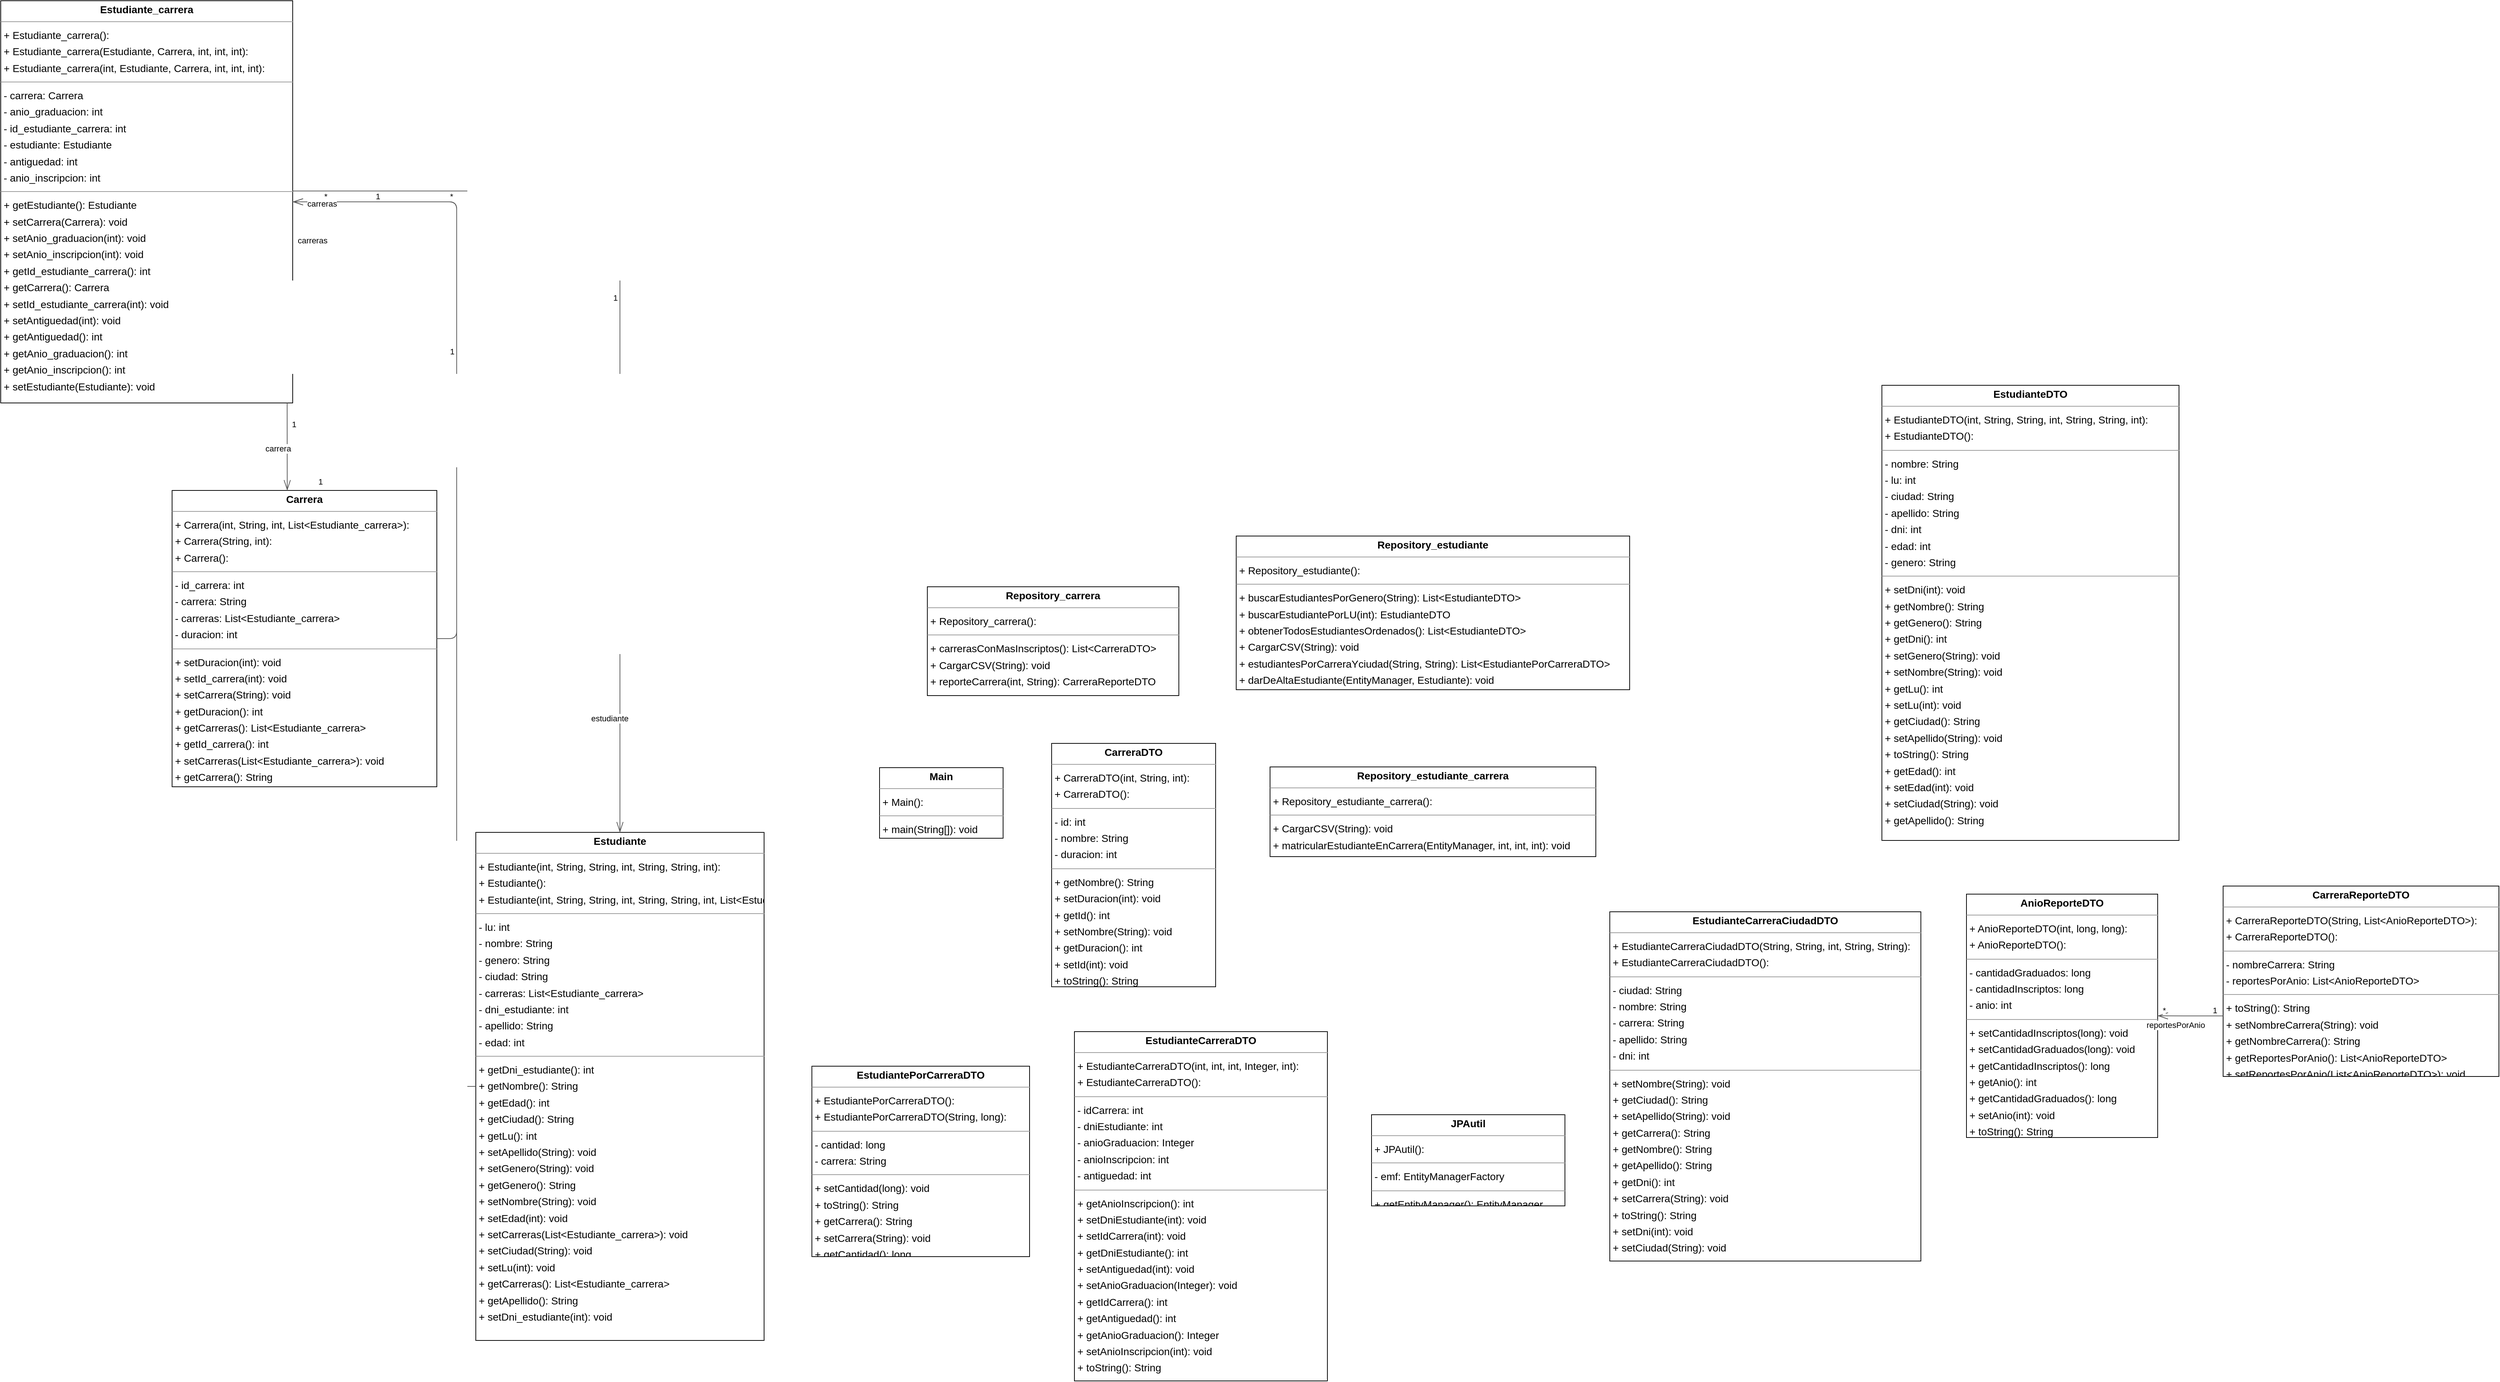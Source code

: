 <mxGraphModel dx="0" dy="0" grid="1" gridSize="10" guides="1" tooltips="1" connect="1" arrows="1" fold="1" page="0" pageScale="1" background="none" math="0" shadow="0">
  <root>
    <mxCell id="0" />
    <mxCell id="1" parent="0" />
    <mxCell id="node4" parent="1" vertex="1" value="&lt;p style=&quot;margin:0px;margin-top:4px;text-align:center;&quot;&gt;&lt;b&gt;AnioReporteDTO&lt;/b&gt;&lt;/p&gt;&lt;hr size=&quot;1&quot;/&gt;&lt;p style=&quot;margin:0 0 0 4px;line-height:1.6;&quot;&gt;+ AnioReporteDTO(int, long, long): &lt;br/&gt;+ AnioReporteDTO(): &lt;/p&gt;&lt;hr size=&quot;1&quot;/&gt;&lt;p style=&quot;margin:0 0 0 4px;line-height:1.6;&quot;&gt;- cantidadGraduados: long&lt;br/&gt;- cantidadInscriptos: long&lt;br/&gt;- anio: int&lt;/p&gt;&lt;hr size=&quot;1&quot;/&gt;&lt;p style=&quot;margin:0 0 0 4px;line-height:1.6;&quot;&gt;+ setCantidadInscriptos(long): void&lt;br/&gt;+ setCantidadGraduados(long): void&lt;br/&gt;+ getCantidadInscriptos(): long&lt;br/&gt;+ getAnio(): int&lt;br/&gt;+ getCantidadGraduados(): long&lt;br/&gt;+ setAnio(int): void&lt;br/&gt;+ toString(): String&lt;/p&gt;" style="verticalAlign=top;align=left;overflow=fill;fontSize=14;fontFamily=Helvetica;html=1;rounded=0;shadow=0;comic=0;labelBackgroundColor=none;strokeWidth=1;">
      <mxGeometry x="2531" y="1202" width="260" height="331" as="geometry" />
    </mxCell>
    <mxCell id="node3" parent="1" vertex="1" value="&lt;p style=&quot;margin:0px;margin-top:4px;text-align:center;&quot;&gt;&lt;b&gt;Carrera&lt;/b&gt;&lt;/p&gt;&lt;hr size=&quot;1&quot;/&gt;&lt;p style=&quot;margin:0 0 0 4px;line-height:1.6;&quot;&gt;+ Carrera(int, String, int, List&amp;lt;Estudiante_carrera&amp;gt;): &lt;br/&gt;+ Carrera(String, int): &lt;br/&gt;+ Carrera(): &lt;/p&gt;&lt;hr size=&quot;1&quot;/&gt;&lt;p style=&quot;margin:0 0 0 4px;line-height:1.6;&quot;&gt;- id_carrera: int&lt;br/&gt;- carrera: String&lt;br/&gt;- carreras: List&amp;lt;Estudiante_carrera&amp;gt;&lt;br/&gt;- duracion: int&lt;/p&gt;&lt;hr size=&quot;1&quot;/&gt;&lt;p style=&quot;margin:0 0 0 4px;line-height:1.6;&quot;&gt;+ setDuracion(int): void&lt;br/&gt;+ setId_carrera(int): void&lt;br/&gt;+ setCarrera(String): void&lt;br/&gt;+ getDuracion(): int&lt;br/&gt;+ getCarreras(): List&amp;lt;Estudiante_carrera&amp;gt;&lt;br/&gt;+ getId_carrera(): int&lt;br/&gt;+ setCarreras(List&amp;lt;Estudiante_carrera&amp;gt;): void&lt;br/&gt;+ getCarrera(): String&lt;/p&gt;" style="verticalAlign=top;align=left;overflow=fill;fontSize=14;fontFamily=Helvetica;html=1;rounded=0;shadow=0;comic=0;labelBackgroundColor=none;strokeWidth=1;">
      <mxGeometry x="91" y="653" width="360" height="403" as="geometry" />
    </mxCell>
    <mxCell id="node9" parent="1" vertex="1" value="&lt;p style=&quot;margin:0px;margin-top:4px;text-align:center;&quot;&gt;&lt;b&gt;CarreraDTO&lt;/b&gt;&lt;/p&gt;&lt;hr size=&quot;1&quot;/&gt;&lt;p style=&quot;margin:0 0 0 4px;line-height:1.6;&quot;&gt;+ CarreraDTO(int, String, int): &lt;br/&gt;+ CarreraDTO(): &lt;/p&gt;&lt;hr size=&quot;1&quot;/&gt;&lt;p style=&quot;margin:0 0 0 4px;line-height:1.6;&quot;&gt;- id: int&lt;br/&gt;- nombre: String&lt;br/&gt;- duracion: int&lt;/p&gt;&lt;hr size=&quot;1&quot;/&gt;&lt;p style=&quot;margin:0 0 0 4px;line-height:1.6;&quot;&gt;+ getNombre(): String&lt;br/&gt;+ setDuracion(int): void&lt;br/&gt;+ getId(): int&lt;br/&gt;+ setNombre(String): void&lt;br/&gt;+ getDuracion(): int&lt;br/&gt;+ setId(int): void&lt;br/&gt;+ toString(): String&lt;/p&gt;" style="verticalAlign=top;align=left;overflow=fill;fontSize=14;fontFamily=Helvetica;html=1;rounded=0;shadow=0;comic=0;labelBackgroundColor=none;strokeWidth=1;">
      <mxGeometry x="1287" y="997" width="223" height="331" as="geometry" />
    </mxCell>
    <mxCell id="node5" parent="1" vertex="1" value="&lt;p style=&quot;margin:0px;margin-top:4px;text-align:center;&quot;&gt;&lt;b&gt;CarreraReporteDTO&lt;/b&gt;&lt;/p&gt;&lt;hr size=&quot;1&quot;/&gt;&lt;p style=&quot;margin:0 0 0 4px;line-height:1.6;&quot;&gt;+ CarreraReporteDTO(String, List&amp;lt;AnioReporteDTO&amp;gt;): &lt;br/&gt;+ CarreraReporteDTO(): &lt;/p&gt;&lt;hr size=&quot;1&quot;/&gt;&lt;p style=&quot;margin:0 0 0 4px;line-height:1.6;&quot;&gt;- nombreCarrera: String&lt;br/&gt;- reportesPorAnio: List&amp;lt;AnioReporteDTO&amp;gt;&lt;/p&gt;&lt;hr size=&quot;1&quot;/&gt;&lt;p style=&quot;margin:0 0 0 4px;line-height:1.6;&quot;&gt;+ toString(): String&lt;br/&gt;+ setNombreCarrera(String): void&lt;br/&gt;+ getNombreCarrera(): String&lt;br/&gt;+ getReportesPorAnio(): List&amp;lt;AnioReporteDTO&amp;gt;&lt;br/&gt;+ setReportesPorAnio(List&amp;lt;AnioReporteDTO&amp;gt;): void&lt;/p&gt;" style="verticalAlign=top;align=left;overflow=fill;fontSize=14;fontFamily=Helvetica;html=1;rounded=0;shadow=0;comic=0;labelBackgroundColor=none;strokeWidth=1;">
      <mxGeometry x="2880" y="1191" width="375" height="259" as="geometry" />
    </mxCell>
    <mxCell id="node11" parent="1" vertex="1" value="&lt;p style=&quot;margin:0px;margin-top:4px;text-align:center;&quot;&gt;&lt;b&gt;Estudiante&lt;/b&gt;&lt;/p&gt;&lt;hr size=&quot;1&quot;/&gt;&lt;p style=&quot;margin:0 0 0 4px;line-height:1.6;&quot;&gt;+ Estudiante(int, String, String, int, String, String, int): &lt;br/&gt;+ Estudiante(): &lt;br/&gt;+ Estudiante(int, String, String, int, String, String, int, List&amp;lt;Estudiante_carrera&amp;gt;): &lt;/p&gt;&lt;hr size=&quot;1&quot;/&gt;&lt;p style=&quot;margin:0 0 0 4px;line-height:1.6;&quot;&gt;- lu: int&lt;br/&gt;- nombre: String&lt;br/&gt;- genero: String&lt;br/&gt;- ciudad: String&lt;br/&gt;- carreras: List&amp;lt;Estudiante_carrera&amp;gt;&lt;br/&gt;- dni_estudiante: int&lt;br/&gt;- apellido: String&lt;br/&gt;- edad: int&lt;/p&gt;&lt;hr size=&quot;1&quot;/&gt;&lt;p style=&quot;margin:0 0 0 4px;line-height:1.6;&quot;&gt;+ getDni_estudiante(): int&lt;br/&gt;+ getNombre(): String&lt;br/&gt;+ getEdad(): int&lt;br/&gt;+ getCiudad(): String&lt;br/&gt;+ getLu(): int&lt;br/&gt;+ setApellido(String): void&lt;br/&gt;+ setGenero(String): void&lt;br/&gt;+ getGenero(): String&lt;br/&gt;+ setNombre(String): void&lt;br/&gt;+ setEdad(int): void&lt;br/&gt;+ setCarreras(List&amp;lt;Estudiante_carrera&amp;gt;): void&lt;br/&gt;+ setCiudad(String): void&lt;br/&gt;+ setLu(int): void&lt;br/&gt;+ getCarreras(): List&amp;lt;Estudiante_carrera&amp;gt;&lt;br/&gt;+ getApellido(): String&lt;br/&gt;+ setDni_estudiante(int): void&lt;/p&gt;" style="verticalAlign=top;align=left;overflow=fill;fontSize=14;fontFamily=Helvetica;html=1;rounded=0;shadow=0;comic=0;labelBackgroundColor=none;strokeWidth=1;">
      <mxGeometry x="504" y="1118" width="392" height="691" as="geometry" />
    </mxCell>
    <mxCell id="node6" parent="1" vertex="1" value="&lt;p style=&quot;margin:0px;margin-top:4px;text-align:center;&quot;&gt;&lt;b&gt;EstudianteCarreraCiudadDTO&lt;/b&gt;&lt;/p&gt;&lt;hr size=&quot;1&quot;/&gt;&lt;p style=&quot;margin:0 0 0 4px;line-height:1.6;&quot;&gt;+ EstudianteCarreraCiudadDTO(String, String, int, String, String): &lt;br/&gt;+ EstudianteCarreraCiudadDTO(): &lt;/p&gt;&lt;hr size=&quot;1&quot;/&gt;&lt;p style=&quot;margin:0 0 0 4px;line-height:1.6;&quot;&gt;- ciudad: String&lt;br/&gt;- nombre: String&lt;br/&gt;- carrera: String&lt;br/&gt;- apellido: String&lt;br/&gt;- dni: int&lt;/p&gt;&lt;hr size=&quot;1&quot;/&gt;&lt;p style=&quot;margin:0 0 0 4px;line-height:1.6;&quot;&gt;+ setNombre(String): void&lt;br/&gt;+ getCiudad(): String&lt;br/&gt;+ setApellido(String): void&lt;br/&gt;+ getCarrera(): String&lt;br/&gt;+ getNombre(): String&lt;br/&gt;+ getApellido(): String&lt;br/&gt;+ getDni(): int&lt;br/&gt;+ setCarrera(String): void&lt;br/&gt;+ toString(): String&lt;br/&gt;+ setDni(int): void&lt;br/&gt;+ setCiudad(String): void&lt;/p&gt;" style="verticalAlign=top;align=left;overflow=fill;fontSize=14;fontFamily=Helvetica;html=1;rounded=0;shadow=0;comic=0;labelBackgroundColor=none;strokeWidth=1;">
      <mxGeometry x="2046" y="1226" width="423" height="475" as="geometry" />
    </mxCell>
    <mxCell id="node14" parent="1" vertex="1" value="&lt;p style=&quot;margin:0px;margin-top:4px;text-align:center;&quot;&gt;&lt;b&gt;EstudianteCarreraDTO&lt;/b&gt;&lt;/p&gt;&lt;hr size=&quot;1&quot;/&gt;&lt;p style=&quot;margin:0 0 0 4px;line-height:1.6;&quot;&gt;+ EstudianteCarreraDTO(int, int, int, Integer, int): &lt;br/&gt;+ EstudianteCarreraDTO(): &lt;/p&gt;&lt;hr size=&quot;1&quot;/&gt;&lt;p style=&quot;margin:0 0 0 4px;line-height:1.6;&quot;&gt;- idCarrera: int&lt;br/&gt;- dniEstudiante: int&lt;br/&gt;- anioGraduacion: Integer&lt;br/&gt;- anioInscripcion: int&lt;br/&gt;- antiguedad: int&lt;/p&gt;&lt;hr size=&quot;1&quot;/&gt;&lt;p style=&quot;margin:0 0 0 4px;line-height:1.6;&quot;&gt;+ getAnioInscripcion(): int&lt;br/&gt;+ setDniEstudiante(int): void&lt;br/&gt;+ setIdCarrera(int): void&lt;br/&gt;+ getDniEstudiante(): int&lt;br/&gt;+ setAntiguedad(int): void&lt;br/&gt;+ setAnioGraduacion(Integer): void&lt;br/&gt;+ getIdCarrera(): int&lt;br/&gt;+ getAntiguedad(): int&lt;br/&gt;+ getAnioGraduacion(): Integer&lt;br/&gt;+ setAnioInscripcion(int): void&lt;br/&gt;+ toString(): String&lt;/p&gt;" style="verticalAlign=top;align=left;overflow=fill;fontSize=14;fontFamily=Helvetica;html=1;rounded=0;shadow=0;comic=0;labelBackgroundColor=none;strokeWidth=1;">
      <mxGeometry x="1318" y="1389" width="344" height="475" as="geometry" />
    </mxCell>
    <mxCell id="node10" parent="1" vertex="1" value="&lt;p style=&quot;margin:0px;margin-top:4px;text-align:center;&quot;&gt;&lt;b&gt;EstudianteDTO&lt;/b&gt;&lt;/p&gt;&lt;hr size=&quot;1&quot;/&gt;&lt;p style=&quot;margin:0 0 0 4px;line-height:1.6;&quot;&gt;+ EstudianteDTO(int, String, String, int, String, String, int): &lt;br/&gt;+ EstudianteDTO(): &lt;/p&gt;&lt;hr size=&quot;1&quot;/&gt;&lt;p style=&quot;margin:0 0 0 4px;line-height:1.6;&quot;&gt;- nombre: String&lt;br/&gt;- lu: int&lt;br/&gt;- ciudad: String&lt;br/&gt;- apellido: String&lt;br/&gt;- dni: int&lt;br/&gt;- edad: int&lt;br/&gt;- genero: String&lt;/p&gt;&lt;hr size=&quot;1&quot;/&gt;&lt;p style=&quot;margin:0 0 0 4px;line-height:1.6;&quot;&gt;+ setDni(int): void&lt;br/&gt;+ getNombre(): String&lt;br/&gt;+ getGenero(): String&lt;br/&gt;+ getDni(): int&lt;br/&gt;+ setGenero(String): void&lt;br/&gt;+ setNombre(String): void&lt;br/&gt;+ getLu(): int&lt;br/&gt;+ setLu(int): void&lt;br/&gt;+ getCiudad(): String&lt;br/&gt;+ setApellido(String): void&lt;br/&gt;+ toString(): String&lt;br/&gt;+ getEdad(): int&lt;br/&gt;+ setEdad(int): void&lt;br/&gt;+ setCiudad(String): void&lt;br/&gt;+ getApellido(): String&lt;/p&gt;" style="verticalAlign=top;align=left;overflow=fill;fontSize=14;fontFamily=Helvetica;html=1;rounded=0;shadow=0;comic=0;labelBackgroundColor=none;strokeWidth=1;">
      <mxGeometry x="2416" y="510" width="404" height="619" as="geometry" />
    </mxCell>
    <mxCell id="node13" parent="1" vertex="1" value="&lt;p style=&quot;margin:0px;margin-top:4px;text-align:center;&quot;&gt;&lt;b&gt;EstudiantePorCarreraDTO&lt;/b&gt;&lt;/p&gt;&lt;hr size=&quot;1&quot;/&gt;&lt;p style=&quot;margin:0 0 0 4px;line-height:1.6;&quot;&gt;+ EstudiantePorCarreraDTO(): &lt;br/&gt;+ EstudiantePorCarreraDTO(String, long): &lt;/p&gt;&lt;hr size=&quot;1&quot;/&gt;&lt;p style=&quot;margin:0 0 0 4px;line-height:1.6;&quot;&gt;- cantidad: long&lt;br/&gt;- carrera: String&lt;/p&gt;&lt;hr size=&quot;1&quot;/&gt;&lt;p style=&quot;margin:0 0 0 4px;line-height:1.6;&quot;&gt;+ setCantidad(long): void&lt;br/&gt;+ toString(): String&lt;br/&gt;+ getCarrera(): String&lt;br/&gt;+ setCarrera(String): void&lt;br/&gt;+ getCantidad(): long&lt;/p&gt;" style="verticalAlign=top;align=left;overflow=fill;fontSize=14;fontFamily=Helvetica;html=1;rounded=0;shadow=0;comic=0;labelBackgroundColor=none;strokeWidth=1;">
      <mxGeometry x="961" y="1436" width="296" height="259" as="geometry" />
    </mxCell>
    <mxCell id="node8" parent="1" vertex="1" value="&lt;p style=&quot;margin:0px;margin-top:4px;text-align:center;&quot;&gt;&lt;b&gt;Estudiante_carrera&lt;/b&gt;&lt;/p&gt;&lt;hr size=&quot;1&quot;/&gt;&lt;p style=&quot;margin:0 0 0 4px;line-height:1.6;&quot;&gt;+ Estudiante_carrera(): &lt;br/&gt;+ Estudiante_carrera(Estudiante, Carrera, int, int, int): &lt;br/&gt;+ Estudiante_carrera(int, Estudiante, Carrera, int, int, int): &lt;/p&gt;&lt;hr size=&quot;1&quot;/&gt;&lt;p style=&quot;margin:0 0 0 4px;line-height:1.6;&quot;&gt;- carrera: Carrera&lt;br/&gt;- anio_graduacion: int&lt;br/&gt;- id_estudiante_carrera: int&lt;br/&gt;- estudiante: Estudiante&lt;br/&gt;- antiguedad: int&lt;br/&gt;- anio_inscripcion: int&lt;/p&gt;&lt;hr size=&quot;1&quot;/&gt;&lt;p style=&quot;margin:0 0 0 4px;line-height:1.6;&quot;&gt;+ getEstudiante(): Estudiante&lt;br/&gt;+ setCarrera(Carrera): void&lt;br/&gt;+ setAnio_graduacion(int): void&lt;br/&gt;+ setAnio_inscripcion(int): void&lt;br/&gt;+ getId_estudiante_carrera(): int&lt;br/&gt;+ getCarrera(): Carrera&lt;br/&gt;+ setId_estudiante_carrera(int): void&lt;br/&gt;+ setAntiguedad(int): void&lt;br/&gt;+ getAntiguedad(): int&lt;br/&gt;+ getAnio_graduacion(): int&lt;br/&gt;+ getAnio_inscripcion(): int&lt;br/&gt;+ setEstudiante(Estudiante): void&lt;/p&gt;" style="verticalAlign=top;align=left;overflow=fill;fontSize=14;fontFamily=Helvetica;html=1;rounded=0;shadow=0;comic=0;labelBackgroundColor=none;strokeWidth=1;">
      <mxGeometry x="-142" y="-13" width="397" height="547" as="geometry" />
    </mxCell>
    <mxCell id="node2" parent="1" vertex="1" value="&lt;p style=&quot;margin:0px;margin-top:4px;text-align:center;&quot;&gt;&lt;b&gt;JPAutil&lt;/b&gt;&lt;/p&gt;&lt;hr size=&quot;1&quot;/&gt;&lt;p style=&quot;margin:0 0 0 4px;line-height:1.6;&quot;&gt;+ JPAutil(): &lt;/p&gt;&lt;hr size=&quot;1&quot;/&gt;&lt;p style=&quot;margin:0 0 0 4px;line-height:1.6;&quot;&gt;- emf: EntityManagerFactory&lt;/p&gt;&lt;hr size=&quot;1&quot;/&gt;&lt;p style=&quot;margin:0 0 0 4px;line-height:1.6;&quot;&gt;+ getEntityManager(): EntityManager&lt;/p&gt;" style="verticalAlign=top;align=left;overflow=fill;fontSize=14;fontFamily=Helvetica;html=1;rounded=0;shadow=0;comic=0;labelBackgroundColor=none;strokeWidth=1;">
      <mxGeometry x="1722" y="1502" width="263" height="124" as="geometry" />
    </mxCell>
    <mxCell id="node12" parent="1" vertex="1" value="&lt;p style=&quot;margin:0px;margin-top:4px;text-align:center;&quot;&gt;&lt;b&gt;Main&lt;/b&gt;&lt;/p&gt;&lt;hr size=&quot;1&quot;/&gt;&lt;p style=&quot;margin:0 0 0 4px;line-height:1.6;&quot;&gt;+ Main(): &lt;/p&gt;&lt;hr size=&quot;1&quot;/&gt;&lt;p style=&quot;margin:0 0 0 4px;line-height:1.6;&quot;&gt;+ main(String[]): void&lt;/p&gt;" style="verticalAlign=top;align=left;overflow=fill;fontSize=14;fontFamily=Helvetica;html=1;rounded=0;shadow=0;comic=0;labelBackgroundColor=none;strokeWidth=1;">
      <mxGeometry x="1053" y="1030" width="168" height="96" as="geometry" />
    </mxCell>
    <mxCell id="node7" parent="1" vertex="1" value="&lt;p style=&quot;margin:0px;margin-top:4px;text-align:center;&quot;&gt;&lt;b&gt;Repository_carrera&lt;/b&gt;&lt;/p&gt;&lt;hr size=&quot;1&quot;/&gt;&lt;p style=&quot;margin:0 0 0 4px;line-height:1.6;&quot;&gt;+ Repository_carrera(): &lt;/p&gt;&lt;hr size=&quot;1&quot;/&gt;&lt;p style=&quot;margin:0 0 0 4px;line-height:1.6;&quot;&gt;+ carrerasConMasInscriptos(): List&amp;lt;CarreraDTO&amp;gt;&lt;br/&gt;+ CargarCSV(String): void&lt;br/&gt;+ reporteCarrera(int, String): CarreraReporteDTO&lt;/p&gt;" style="verticalAlign=top;align=left;overflow=fill;fontSize=14;fontFamily=Helvetica;html=1;rounded=0;shadow=0;comic=0;labelBackgroundColor=none;strokeWidth=1;">
      <mxGeometry x="1118" y="784" width="342" height="148" as="geometry" />
    </mxCell>
    <mxCell id="node0" parent="1" vertex="1" value="&lt;p style=&quot;margin:0px;margin-top:4px;text-align:center;&quot;&gt;&lt;b&gt;Repository_estudiante&lt;/b&gt;&lt;/p&gt;&lt;hr size=&quot;1&quot;/&gt;&lt;p style=&quot;margin:0 0 0 4px;line-height:1.6;&quot;&gt;+ Repository_estudiante(): &lt;/p&gt;&lt;hr size=&quot;1&quot;/&gt;&lt;p style=&quot;margin:0 0 0 4px;line-height:1.6;&quot;&gt;+ buscarEstudiantesPorGenero(String): List&amp;lt;EstudianteDTO&amp;gt;&lt;br/&gt;+ buscarEstudiantePorLU(int): EstudianteDTO&lt;br/&gt;+ obtenerTodosEstudiantesOrdenados(): List&amp;lt;EstudianteDTO&amp;gt;&lt;br/&gt;+ CargarCSV(String): void&lt;br/&gt;+ estudiantesPorCarreraYciudad(String, String): List&amp;lt;EstudiantePorCarreraDTO&amp;gt;&lt;br/&gt;+ darDeAltaEstudiante(EntityManager, Estudiante): void&lt;/p&gt;" style="verticalAlign=top;align=left;overflow=fill;fontSize=14;fontFamily=Helvetica;html=1;rounded=0;shadow=0;comic=0;labelBackgroundColor=none;strokeWidth=1;">
      <mxGeometry x="1538" y="715" width="535" height="209" as="geometry" />
    </mxCell>
    <mxCell id="node1" parent="1" vertex="1" value="&lt;p style=&quot;margin:0px;margin-top:4px;text-align:center;&quot;&gt;&lt;b&gt;Repository_estudiante_carrera&lt;/b&gt;&lt;/p&gt;&lt;hr size=&quot;1&quot;/&gt;&lt;p style=&quot;margin:0 0 0 4px;line-height:1.6;&quot;&gt;+ Repository_estudiante_carrera(): &lt;/p&gt;&lt;hr size=&quot;1&quot;/&gt;&lt;p style=&quot;margin:0 0 0 4px;line-height:1.6;&quot;&gt;+ CargarCSV(String): void&lt;br/&gt;+ matricularEstudianteEnCarrera(EntityManager, int, int, int): void&lt;/p&gt;" style="verticalAlign=top;align=left;overflow=fill;fontSize=14;fontFamily=Helvetica;html=1;rounded=0;shadow=0;comic=0;labelBackgroundColor=none;strokeWidth=1;">
      <mxGeometry x="1584" y="1029" width="443" height="122" as="geometry" />
    </mxCell>
    <mxCell id="edge0" edge="1" value="" parent="1" source="node3" target="node8" style="html=1;rounded=1;edgeStyle=orthogonalEdgeStyle;dashed=0;startArrow=diamondThinstartSize=12;endArrow=openThin;endSize=12;strokeColor=#595959;exitX=1.000;exitY=0.500;exitDx=0;exitDy=0;entryX=1.000;entryY=0.500;entryDx=0;entryDy=0;">
      <mxGeometry width="50" height="50" relative="1" as="geometry">
        <Array as="points">
          <mxPoint x="478" y="855" />
          <mxPoint x="478" y="260" />
        </Array>
      </mxGeometry>
    </mxCell>
    <mxCell id="label0" parent="edge0" vertex="1" connectable="0" value="1" style="edgeLabel;resizable=0;html=1;align=left;verticalAlign=top;strokeColor=default;">
      <mxGeometry x="366" y="240" as="geometry" />
    </mxCell>
    <mxCell id="label4" parent="edge0" vertex="1" connectable="0" value="*" style="edgeLabel;resizable=0;html=1;align=left;verticalAlign=top;strokeColor=default;">
      <mxGeometry x="467" y="240" as="geometry" />
    </mxCell>
    <mxCell id="label5" parent="edge0" vertex="1" connectable="0" value="carreras" style="edgeLabel;resizable=0;html=1;align=left;verticalAlign=top;strokeColor=default;">
      <mxGeometry x="260" y="300" as="geometry" />
    </mxCell>
    <mxCell id="edge3" edge="1" value="" parent="1" source="node5" target="node4" style="html=1;rounded=1;edgeStyle=orthogonalEdgeStyle;dashed=0;startArrow=diamondThinstartSize=12;endArrow=openThin;endSize=12;strokeColor=#595959;exitX=0.000;exitY=0.682;exitDx=0;exitDy=0;entryX=1.000;entryY=0.500;entryDx=0;entryDy=0;">
      <mxGeometry width="50" height="50" relative="1" as="geometry">
        <Array as="points" />
      </mxGeometry>
    </mxCell>
    <mxCell id="label18" parent="edge3" vertex="1" connectable="0" value="1" style="edgeLabel;resizable=0;html=1;align=left;verticalAlign=top;strokeColor=default;">
      <mxGeometry x="2864" y="1347" as="geometry" />
    </mxCell>
    <mxCell id="label22" parent="edge3" vertex="1" connectable="0" value="*" style="edgeLabel;resizable=0;html=1;align=left;verticalAlign=top;strokeColor=default;">
      <mxGeometry x="2796" y="1347" as="geometry" />
    </mxCell>
    <mxCell id="label23" parent="edge3" vertex="1" connectable="0" value="reportesPorAnio" style="edgeLabel;resizable=0;html=1;align=left;verticalAlign=top;strokeColor=default;">
      <mxGeometry x="2774" y="1367" as="geometry" />
    </mxCell>
    <mxCell id="edge4" edge="1" value="" parent="1" source="node11" target="node8" style="html=1;rounded=1;edgeStyle=orthogonalEdgeStyle;dashed=0;startArrow=diamondThinstartSize=12;endArrow=openThin;endSize=12;strokeColor=#595959;exitX=0.000;exitY=0.500;exitDx=0;exitDy=0;entryX=1.000;entryY=0.500;entryDx=0;entryDy=0;">
      <mxGeometry width="50" height="50" relative="1" as="geometry">
        <Array as="points">
          <mxPoint x="478" y="1464" />
          <mxPoint x="478" y="260" />
        </Array>
      </mxGeometry>
    </mxCell>
    <mxCell id="label24" parent="edge4" vertex="1" connectable="0" value="1" style="edgeLabel;resizable=0;html=1;align=left;verticalAlign=top;strokeColor=default;">
      <mxGeometry x="467" y="451" as="geometry" />
    </mxCell>
    <mxCell id="label28" parent="edge4" vertex="1" connectable="0" value="*" style="edgeLabel;resizable=0;html=1;align=left;verticalAlign=top;strokeColor=default;">
      <mxGeometry x="296" y="240" as="geometry" />
    </mxCell>
    <mxCell id="label29" parent="edge4" vertex="1" connectable="0" value="carreras" style="edgeLabel;resizable=0;html=1;align=left;verticalAlign=top;strokeColor=default;">
      <mxGeometry x="273" y="250" as="geometry" />
    </mxCell>
    <mxCell id="edge1" edge="1" value="" parent="1" source="node8" target="node3" style="html=1;rounded=1;edgeStyle=orthogonalEdgeStyle;dashed=0;startArrow=diamondThinstartSize=12;endArrow=openThin;endSize=12;strokeColor=#595959;exitX=0.981;exitY=1.000;exitDx=0;exitDy=0;entryX=0.435;entryY=0.000;entryDx=0;entryDy=0;">
      <mxGeometry width="50" height="50" relative="1" as="geometry">
        <Array as="points" />
      </mxGeometry>
    </mxCell>
    <mxCell id="label6" parent="edge1" vertex="1" connectable="0" value="1" style="edgeLabel;resizable=0;html=1;align=left;verticalAlign=top;strokeColor=default;">
      <mxGeometry x="288" y="628" as="geometry" />
    </mxCell>
    <mxCell id="label10" parent="edge1" vertex="1" connectable="0" value="1" style="edgeLabel;resizable=0;html=1;align=left;verticalAlign=top;strokeColor=default;">
      <mxGeometry x="252" y="550" as="geometry" />
    </mxCell>
    <mxCell id="label11" parent="edge1" vertex="1" connectable="0" value="carrera" style="edgeLabel;resizable=0;html=1;align=left;verticalAlign=top;strokeColor=default;">
      <mxGeometry x="216" y="583" as="geometry" />
    </mxCell>
    <mxCell id="edge2" edge="1" value="" parent="1" source="node8" target="node11" style="html=1;rounded=1;edgeStyle=orthogonalEdgeStyle;dashed=0;startArrow=diamondThinstartSize=12;endArrow=openThin;endSize=12;strokeColor=#595959;exitX=1.000;exitY=0.473;exitDx=0;exitDy=0;entryX=0.500;entryY=0.000;entryDx=0;entryDy=0;">
      <mxGeometry width="50" height="50" relative="1" as="geometry">
        <Array as="points">
          <mxPoint x="700" y="245" />
        </Array>
      </mxGeometry>
    </mxCell>
    <mxCell id="label12" parent="edge2" vertex="1" connectable="0" value="1" style="edgeLabel;resizable=0;html=1;align=left;verticalAlign=top;strokeColor=default;">
      <mxGeometry x="689" y="378" as="geometry" />
    </mxCell>
    <mxCell id="label16" parent="edge2" vertex="1" connectable="0" value="1" style="edgeLabel;resizable=0;html=1;align=left;verticalAlign=top;strokeColor=default;">
      <mxGeometry x="700" y="950" as="geometry" />
    </mxCell>
    <mxCell id="label17" parent="edge2" vertex="1" connectable="0" value="estudiante" style="edgeLabel;resizable=0;html=1;align=left;verticalAlign=top;strokeColor=default;">
      <mxGeometry x="659" y="950" as="geometry" />
    </mxCell>
  </root>
</mxGraphModel>